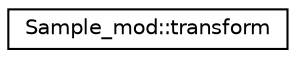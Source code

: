 digraph "Graphical Class Hierarchy"
{
 // LATEX_PDF_SIZE
  edge [fontname="Helvetica",fontsize="10",labelfontname="Helvetica",labelfontsize="10"];
  node [fontname="Helvetica",fontsize="10",shape=record];
  rankdir="LR";
  Node0 [label="Sample_mod::transform",height=0.2,width=0.4,color="black", fillcolor="white", style="filled",URL="$interfaceSample__mod_1_1transform.html",tooltip=" "];
}
